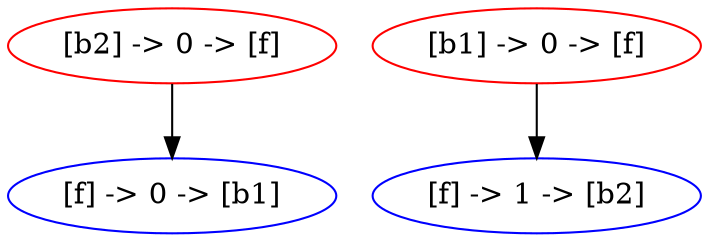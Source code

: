 digraph graphname {
2[label="[b2] -> 0 -> [f]",color="red"];
2 -> 3;
0[label="[b1] -> 0 -> [f]",color="red"];
0 -> 1;
3[label="[f] -> 0 -> [b1]",color="blue"];
1[label="[f] -> 1 -> [b2]",color="blue"];
}
